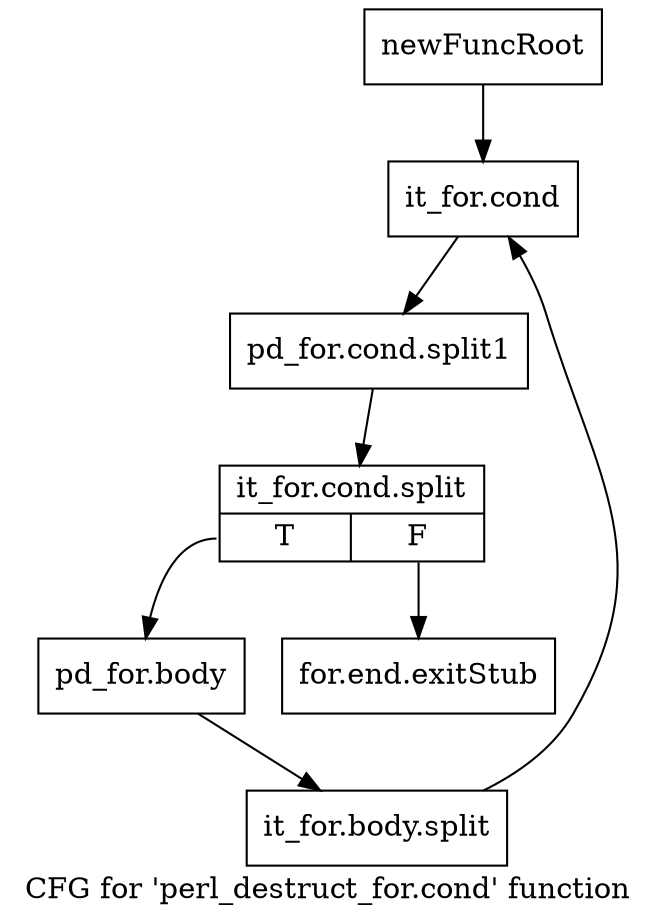 digraph "CFG for 'perl_destruct_for.cond' function" {
	label="CFG for 'perl_destruct_for.cond' function";

	Node0x4d29500 [shape=record,label="{newFuncRoot}"];
	Node0x4d29500 -> Node0x4d295a0;
	Node0x4d29550 [shape=record,label="{for.end.exitStub}"];
	Node0x4d295a0 [shape=record,label="{it_for.cond}"];
	Node0x4d295a0 -> Node0x659fda0;
	Node0x659fda0 [shape=record,label="{pd_for.cond.split1}"];
	Node0x659fda0 -> Node0x69f78c0;
	Node0x69f78c0 [shape=record,label="{it_for.cond.split|{<s0>T|<s1>F}}"];
	Node0x69f78c0:s0 -> Node0x4d295f0;
	Node0x69f78c0:s1 -> Node0x4d29550;
	Node0x4d295f0 [shape=record,label="{pd_for.body}"];
	Node0x4d295f0 -> Node0x6453c60;
	Node0x6453c60 [shape=record,label="{it_for.body.split}"];
	Node0x6453c60 -> Node0x4d295a0;
}
